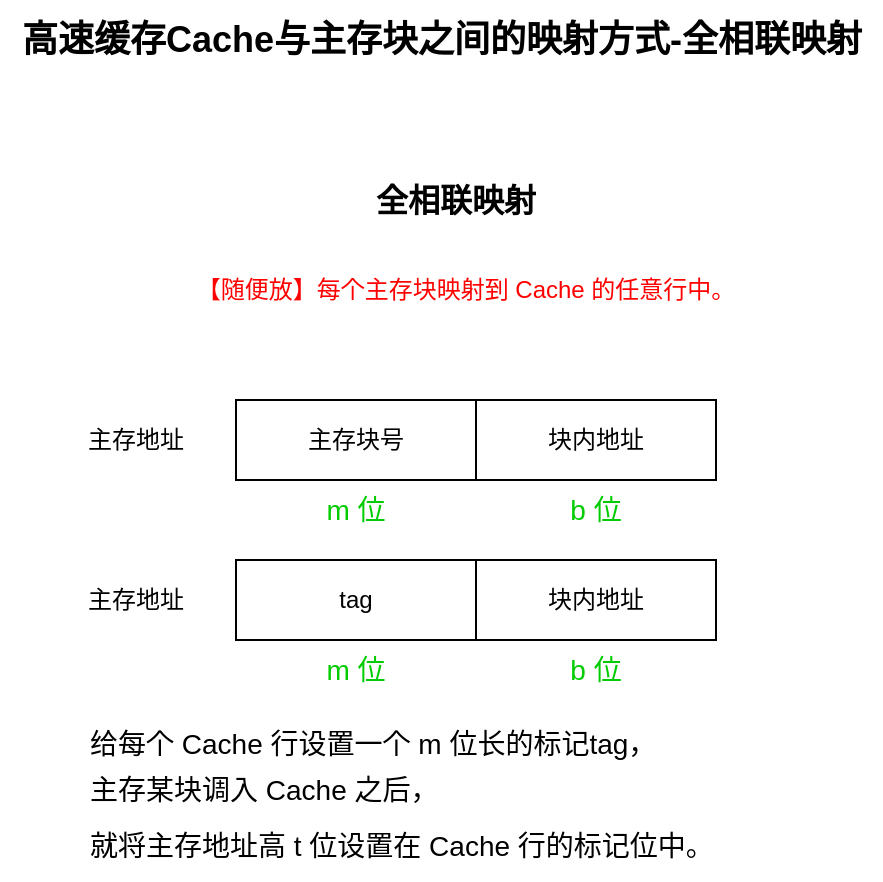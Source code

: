 <mxfile>
    <diagram id="uxVwC1siCvC3Ia_YClyH" name="Page-1">
        <mxGraphModel dx="1274" dy="1133" grid="1" gridSize="10" guides="1" tooltips="1" connect="1" arrows="1" fold="1" page="1" pageScale="1" pageWidth="1200" pageHeight="1920" math="0" shadow="0">
            <root>
                <mxCell id="0"/>
                <mxCell id="1" parent="0"/>
                <mxCell id="2" value="高速缓存Cache与主存块之间的映射方式-全相联映射" style="text;html=1;align=center;verticalAlign=middle;whiteSpace=wrap;rounded=0;fontSize=18;fontStyle=1" parent="1" vertex="1">
                    <mxGeometry x="442.5" y="40" width="440" height="40" as="geometry"/>
                </mxCell>
                <mxCell id="48" value="全相联映射" style="text;html=1;align=center;verticalAlign=middle;whiteSpace=wrap;rounded=0;fontSize=16;fontStyle=1" parent="1" vertex="1">
                    <mxGeometry x="610" y="120" width="120" height="40" as="geometry"/>
                </mxCell>
                <mxCell id="50" value="&lt;p data-pm-slice=&quot;1 1 [&amp;quot;bulletList&amp;quot;,null,&amp;quot;listItem&amp;quot;,null]&quot; data-prosemirror-node-block=&quot;true&quot; data-prosemirror-node-name=&quot;paragraph&quot; data-prosemirror-content-type=&quot;node&quot;&gt;&lt;span data-prosemirror-mark-name=&quot;strong&quot; data-prosemirror-content-type=&quot;mark&quot;&gt;&lt;font style=&quot;color: rgb(255, 0, 0);&quot;&gt;【随便放】每个主存块映射到 Cache 的任意行中。&lt;/font&gt;&lt;/span&gt;&lt;/p&gt;" style="text;html=1;align=center;verticalAlign=middle;whiteSpace=wrap;rounded=0;" parent="1" vertex="1">
                    <mxGeometry x="530" y="170" width="290" height="30" as="geometry"/>
                </mxCell>
                <mxCell id="82" value="主存块号" style="rounded=0;whiteSpace=wrap;html=1;container=0;" parent="1" vertex="1">
                    <mxGeometry x="560" y="240" width="120" height="40" as="geometry"/>
                </mxCell>
                <mxCell id="83" value="块内地址" style="rounded=0;whiteSpace=wrap;html=1;container=0;" parent="1" vertex="1">
                    <mxGeometry x="680" y="240" width="120" height="40" as="geometry"/>
                </mxCell>
                <mxCell id="86" value="主存地址" style="text;html=1;align=center;verticalAlign=middle;whiteSpace=wrap;rounded=0;" parent="1" vertex="1">
                    <mxGeometry x="480" y="245" width="60" height="30" as="geometry"/>
                </mxCell>
                <mxCell id="87" value="&lt;font style=&quot;font-size: 14px; color: rgb(0, 204, 0);&quot;&gt;m 位&lt;/font&gt;" style="text;html=1;align=center;verticalAlign=middle;whiteSpace=wrap;rounded=0;" parent="1" vertex="1">
                    <mxGeometry x="590" y="280" width="60" height="30" as="geometry"/>
                </mxCell>
                <mxCell id="88" value="&lt;font style=&quot;font-size: 14px; color: rgb(0, 204, 0);&quot;&gt;b 位&lt;/font&gt;" style="text;html=1;align=center;verticalAlign=middle;whiteSpace=wrap;rounded=0;" parent="1" vertex="1">
                    <mxGeometry x="710" y="280" width="60" height="30" as="geometry"/>
                </mxCell>
                <mxCell id="89" value="tag" style="rounded=0;whiteSpace=wrap;html=1;container=0;" parent="1" vertex="1">
                    <mxGeometry x="560" y="320" width="120" height="40" as="geometry"/>
                </mxCell>
                <mxCell id="90" value="块内地址" style="rounded=0;whiteSpace=wrap;html=1;container=0;" parent="1" vertex="1">
                    <mxGeometry x="680" y="320" width="120" height="40" as="geometry"/>
                </mxCell>
                <mxCell id="91" value="主存地址" style="text;html=1;align=center;verticalAlign=middle;whiteSpace=wrap;rounded=0;" parent="1" vertex="1">
                    <mxGeometry x="480" y="325" width="60" height="30" as="geometry"/>
                </mxCell>
                <mxCell id="92" value="&lt;font style=&quot;font-size: 14px; color: rgb(0, 204, 0);&quot;&gt;m 位&lt;/font&gt;" style="text;html=1;align=center;verticalAlign=middle;whiteSpace=wrap;rounded=0;" parent="1" vertex="1">
                    <mxGeometry x="590" y="360" width="60" height="30" as="geometry"/>
                </mxCell>
                <mxCell id="93" value="&lt;font style=&quot;font-size: 14px; color: rgb(0, 204, 0);&quot;&gt;b 位&lt;/font&gt;" style="text;html=1;align=center;verticalAlign=middle;whiteSpace=wrap;rounded=0;" parent="1" vertex="1">
                    <mxGeometry x="710" y="360" width="60" height="30" as="geometry"/>
                </mxCell>
                <mxCell id="94" value="&lt;font style=&quot;color: rgb(0, 0, 0);&quot;&gt;给每个 Cache 行设置一个 m 位长的标记tag，&lt;/font&gt;&lt;div style=&quot;line-height: 200%;&quot;&gt;&lt;font style=&quot;color: rgb(0, 0, 0);&quot;&gt;主存某块调入 Cache 之后，&lt;/font&gt;&lt;/div&gt;&lt;div style=&quot;line-height: 200%;&quot;&gt;&lt;font style=&quot;color: rgb(0, 0, 0);&quot;&gt;就将主存地址高 t 位设置在 Cache 行的标记位中。&lt;/font&gt;&lt;/div&gt;" style="text;html=1;align=left;verticalAlign=middle;whiteSpace=wrap;rounded=0;fontSize=14;" parent="1" vertex="1">
                    <mxGeometry x="485" y="400" width="355" height="80" as="geometry"/>
                </mxCell>
            </root>
        </mxGraphModel>
    </diagram>
</mxfile>